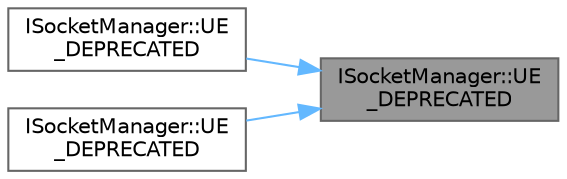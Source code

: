 digraph "ISocketManager::UE_DEPRECATED"
{
 // INTERACTIVE_SVG=YES
 // LATEX_PDF_SIZE
  bgcolor="transparent";
  edge [fontname=Helvetica,fontsize=10,labelfontname=Helvetica,labelfontsize=10];
  node [fontname=Helvetica,fontsize=10,shape=box,height=0.2,width=0.4];
  rankdir="RL";
  Node1 [id="Node000001",label="ISocketManager::UE\l_DEPRECATED",height=0.2,width=0.4,color="gray40", fillcolor="grey60", style="filled", fontcolor="black",tooltip="Retrieves the first selected socket."];
  Node1 -> Node2 [id="edge1_Node000001_Node000002",dir="back",color="steelblue1",style="solid",tooltip=" "];
  Node2 [id="Node000002",label="ISocketManager::UE\l_DEPRECATED",height=0.2,width=0.4,color="grey40", fillcolor="white", style="filled",URL="$dc/d67/classISocketManager.html#a22caed77e3f9551c539f21b422f4653b",tooltip="Deletes the first selected socket."];
  Node1 -> Node3 [id="edge2_Node000001_Node000003",dir="back",color="steelblue1",style="solid",tooltip=" "];
  Node3 [id="Node000003",label="ISocketManager::UE\l_DEPRECATED",height=0.2,width=0.4,color="grey40", fillcolor="white", style="filled",URL="$dc/d67/classISocketManager.html#aa5602ab39facf5c6021e358d5dc349cf",tooltip="Duplicate the first selected socket."];
}
